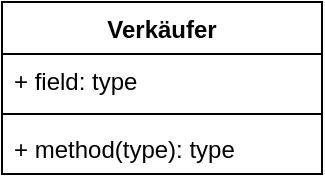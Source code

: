 <mxfile version="17.2.5" type="github">
  <diagram id="wFE0QG_FPsp0jaGvCLVb" name="Page-1">
    <mxGraphModel dx="1350" dy="793" grid="1" gridSize="10" guides="1" tooltips="1" connect="1" arrows="1" fold="1" page="1" pageScale="1" pageWidth="850" pageHeight="1100" math="0" shadow="0">
      <root>
        <mxCell id="0" />
        <mxCell id="1" parent="0" />
        <mxCell id="t3irz5tRsW3nOoaf90Zt-1" value="Verkäufer" style="swimlane;fontStyle=1;align=center;verticalAlign=top;childLayout=stackLayout;horizontal=1;startSize=26;horizontalStack=0;resizeParent=1;resizeParentMax=0;resizeLast=0;collapsible=1;marginBottom=0;" vertex="1" parent="1">
          <mxGeometry x="80" y="260" width="160" height="86" as="geometry" />
        </mxCell>
        <mxCell id="t3irz5tRsW3nOoaf90Zt-2" value="+ field: type" style="text;strokeColor=none;fillColor=none;align=left;verticalAlign=top;spacingLeft=4;spacingRight=4;overflow=hidden;rotatable=0;points=[[0,0.5],[1,0.5]];portConstraint=eastwest;" vertex="1" parent="t3irz5tRsW3nOoaf90Zt-1">
          <mxGeometry y="26" width="160" height="26" as="geometry" />
        </mxCell>
        <mxCell id="t3irz5tRsW3nOoaf90Zt-3" value="" style="line;strokeWidth=1;fillColor=none;align=left;verticalAlign=middle;spacingTop=-1;spacingLeft=3;spacingRight=3;rotatable=0;labelPosition=right;points=[];portConstraint=eastwest;" vertex="1" parent="t3irz5tRsW3nOoaf90Zt-1">
          <mxGeometry y="52" width="160" height="8" as="geometry" />
        </mxCell>
        <mxCell id="t3irz5tRsW3nOoaf90Zt-4" value="+ method(type): type" style="text;strokeColor=none;fillColor=none;align=left;verticalAlign=top;spacingLeft=4;spacingRight=4;overflow=hidden;rotatable=0;points=[[0,0.5],[1,0.5]];portConstraint=eastwest;" vertex="1" parent="t3irz5tRsW3nOoaf90Zt-1">
          <mxGeometry y="60" width="160" height="26" as="geometry" />
        </mxCell>
      </root>
    </mxGraphModel>
  </diagram>
</mxfile>
